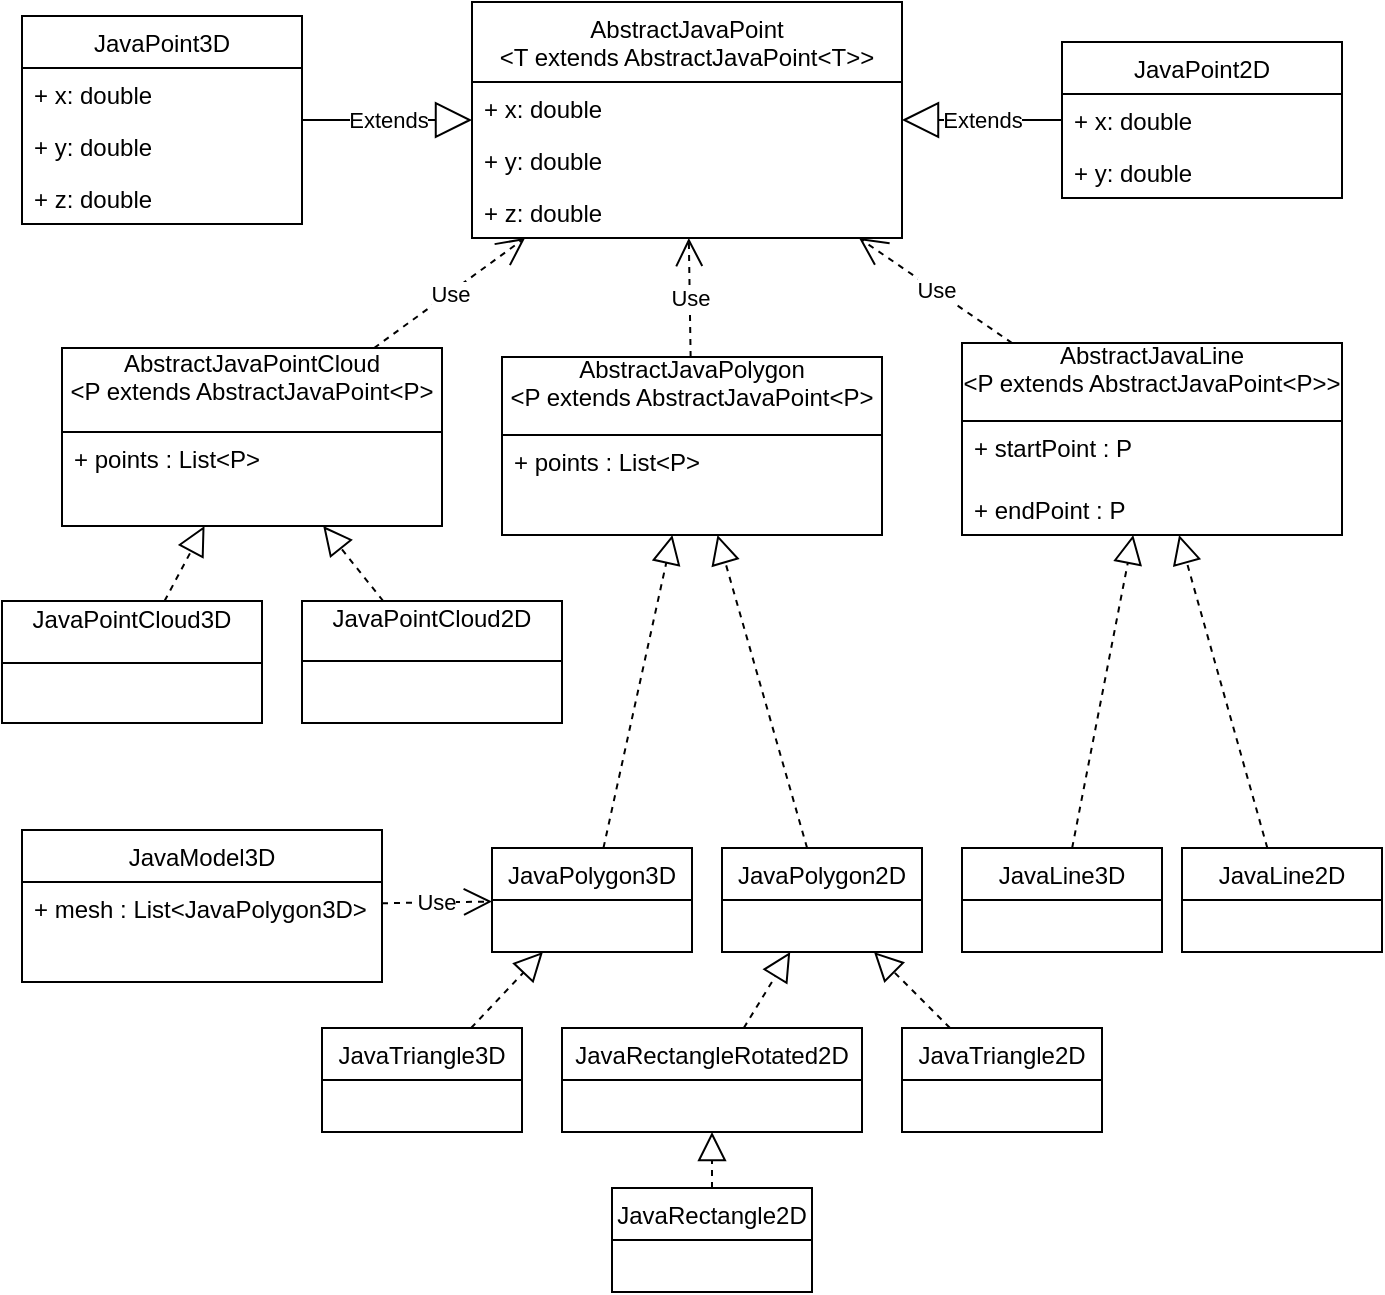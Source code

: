 <mxfile version="13.7.9" type="device"><diagram id="55q4anZN2KyROZTi-7EL" name="Page-1"><mxGraphModel dx="981" dy="673" grid="1" gridSize="10" guides="1" tooltips="1" connect="1" arrows="1" fold="1" page="1" pageScale="1" pageWidth="700" pageHeight="700" math="0" shadow="0"><root><mxCell id="0"/><mxCell id="1" parent="0"/><mxCell id="huUSggc-tlGq5fIlCQ5P-9" value="Extends" style="endArrow=block;endSize=16;endFill=0;html=1;" parent="1" source="huUSggc-tlGq5fIlCQ5P-5" target="huUSggc-tlGq5fIlCQ5P-1" edge="1"><mxGeometry width="160" relative="1" as="geometry"><mxPoint x="370" y="234" as="sourcePoint"/><mxPoint x="530" y="234" as="targetPoint"/></mxGeometry></mxCell><mxCell id="huUSggc-tlGq5fIlCQ5P-14" value="AbstractJavaPolygon&#10;&lt;P extends AbstractJavaPoint&lt;P&gt;&#10;" style="swimlane;fontStyle=0;childLayout=stackLayout;horizontal=1;startSize=39;fillColor=none;horizontalStack=0;resizeParent=1;resizeParentMax=0;resizeLast=0;collapsible=1;marginBottom=0;" parent="1" vertex="1"><mxGeometry x="250" y="224.5" width="190" height="89" as="geometry"/></mxCell><mxCell id="huUSggc-tlGq5fIlCQ5P-15" value="+ points : List&lt;P&gt;" style="text;strokeColor=none;fillColor=none;align=left;verticalAlign=top;spacingLeft=4;spacingRight=4;overflow=hidden;rotatable=0;points=[[0,0.5],[1,0.5]];portConstraint=eastwest;" parent="huUSggc-tlGq5fIlCQ5P-14" vertex="1"><mxGeometry y="39" width="190" height="50" as="geometry"/></mxCell><mxCell id="huUSggc-tlGq5fIlCQ5P-18" value="AbstractJavaLine&#10;&lt;P extends AbstractJavaPoint&lt;P&gt;&gt;&#10;" style="swimlane;fontStyle=0;childLayout=stackLayout;horizontal=1;startSize=39;fillColor=none;horizontalStack=0;resizeParent=1;resizeParentMax=0;resizeLast=0;collapsible=1;marginBottom=0;" parent="1" vertex="1"><mxGeometry x="480" y="217.5" width="190" height="96" as="geometry"/></mxCell><mxCell id="huUSggc-tlGq5fIlCQ5P-19" value="+ startPoint : P&#10;" style="text;strokeColor=none;fillColor=none;align=left;verticalAlign=top;spacingLeft=4;spacingRight=4;overflow=hidden;rotatable=0;points=[[0,0.5],[1,0.5]];portConstraint=eastwest;" parent="huUSggc-tlGq5fIlCQ5P-18" vertex="1"><mxGeometry y="39" width="190" height="31" as="geometry"/></mxCell><mxCell id="huUSggc-tlGq5fIlCQ5P-21" value="+ endPoint : P" style="text;strokeColor=none;fillColor=none;align=left;verticalAlign=top;spacingLeft=4;spacingRight=4;overflow=hidden;rotatable=0;points=[[0,0.5],[1,0.5]];portConstraint=eastwest;" parent="huUSggc-tlGq5fIlCQ5P-18" vertex="1"><mxGeometry y="70" width="190" height="26" as="geometry"/></mxCell><mxCell id="huUSggc-tlGq5fIlCQ5P-24" value="Use" style="endArrow=open;endSize=12;dashed=1;html=1;" parent="1" source="huUSggc-tlGq5fIlCQ5P-14" target="huUSggc-tlGq5fIlCQ5P-1" edge="1"><mxGeometry width="160" relative="1" as="geometry"><mxPoint x="180" y="420" as="sourcePoint"/><mxPoint x="340" y="420" as="targetPoint"/></mxGeometry></mxCell><mxCell id="huUSggc-tlGq5fIlCQ5P-25" value="Use" style="endArrow=open;endSize=12;dashed=1;html=1;" parent="1" source="huUSggc-tlGq5fIlCQ5P-18" target="huUSggc-tlGq5fIlCQ5P-1" edge="1"><mxGeometry width="160" relative="1" as="geometry"><mxPoint x="330" y="350" as="sourcePoint"/><mxPoint x="490" y="350" as="targetPoint"/></mxGeometry></mxCell><mxCell id="huUSggc-tlGq5fIlCQ5P-26" value="JavaTriangle3D" style="swimlane;fontStyle=0;childLayout=stackLayout;horizontal=1;startSize=26;fillColor=none;horizontalStack=0;resizeParent=1;resizeParentMax=0;resizeLast=0;collapsible=1;marginBottom=0;" parent="1" vertex="1"><mxGeometry x="160" y="560" width="100" height="52" as="geometry"/></mxCell><mxCell id="huUSggc-tlGq5fIlCQ5P-30" value="JavaTriangle2D" style="swimlane;fontStyle=0;childLayout=stackLayout;horizontal=1;startSize=26;fillColor=none;horizontalStack=0;resizeParent=1;resizeParentMax=0;resizeLast=0;collapsible=1;marginBottom=0;" parent="1" vertex="1"><mxGeometry x="450" y="560" width="100" height="52" as="geometry"/></mxCell><mxCell id="huUSggc-tlGq5fIlCQ5P-31" value="JavaPolygon3D" style="swimlane;fontStyle=0;childLayout=stackLayout;horizontal=1;startSize=26;fillColor=none;horizontalStack=0;resizeParent=1;resizeParentMax=0;resizeLast=0;collapsible=1;marginBottom=0;" parent="1" vertex="1"><mxGeometry x="245" y="470" width="100" height="52" as="geometry"/></mxCell><mxCell id="huUSggc-tlGq5fIlCQ5P-32" value="JavaPolygon2D" style="swimlane;fontStyle=0;childLayout=stackLayout;horizontal=1;startSize=26;fillColor=none;horizontalStack=0;resizeParent=1;resizeParentMax=0;resizeLast=0;collapsible=1;marginBottom=0;" parent="1" vertex="1"><mxGeometry x="360" y="470" width="100" height="52" as="geometry"/></mxCell><mxCell id="huUSggc-tlGq5fIlCQ5P-33" value="JavaLine3D" style="swimlane;fontStyle=0;childLayout=stackLayout;horizontal=1;startSize=26;fillColor=none;horizontalStack=0;resizeParent=1;resizeParentMax=0;resizeLast=0;collapsible=1;marginBottom=0;" parent="1" vertex="1"><mxGeometry x="480" y="470" width="100" height="52" as="geometry"/></mxCell><mxCell id="huUSggc-tlGq5fIlCQ5P-34" value="JavaLine2D" style="swimlane;fontStyle=0;childLayout=stackLayout;horizontal=1;startSize=26;fillColor=none;horizontalStack=0;resizeParent=1;resizeParentMax=0;resizeLast=0;collapsible=1;marginBottom=0;" parent="1" vertex="1"><mxGeometry x="590" y="470" width="100" height="52" as="geometry"/></mxCell><mxCell id="huUSggc-tlGq5fIlCQ5P-36" value="" style="endArrow=block;dashed=1;endFill=0;endSize=12;html=1;" parent="1" source="huUSggc-tlGq5fIlCQ5P-26" target="huUSggc-tlGq5fIlCQ5P-31" edge="1"><mxGeometry width="160" relative="1" as="geometry"><mxPoint x="30" y="738.5" as="sourcePoint"/><mxPoint x="104.253" y="560" as="targetPoint"/></mxGeometry></mxCell><mxCell id="huUSggc-tlGq5fIlCQ5P-37" value="" style="endArrow=block;dashed=1;endFill=0;endSize=12;html=1;" parent="1" source="huUSggc-tlGq5fIlCQ5P-30" target="huUSggc-tlGq5fIlCQ5P-32" edge="1"><mxGeometry width="160" relative="1" as="geometry"><mxPoint x="110" y="788.5" as="sourcePoint"/><mxPoint x="155.747" y="560" as="targetPoint"/></mxGeometry></mxCell><mxCell id="huUSggc-tlGq5fIlCQ5P-38" value="" style="endArrow=block;dashed=1;endFill=0;endSize=12;html=1;" parent="1" source="huUSggc-tlGq5fIlCQ5P-31" target="huUSggc-tlGq5fIlCQ5P-14" edge="1"><mxGeometry width="160" relative="1" as="geometry"><mxPoint x="120" y="520" as="sourcePoint"/><mxPoint x="280" y="520" as="targetPoint"/></mxGeometry></mxCell><mxCell id="huUSggc-tlGq5fIlCQ5P-39" value="" style="endArrow=block;dashed=1;endFill=0;endSize=12;html=1;" parent="1" source="huUSggc-tlGq5fIlCQ5P-32" target="huUSggc-tlGq5fIlCQ5P-14" edge="1"><mxGeometry width="160" relative="1" as="geometry"><mxPoint x="210" y="540" as="sourcePoint"/><mxPoint x="370" y="540" as="targetPoint"/></mxGeometry></mxCell><mxCell id="huUSggc-tlGq5fIlCQ5P-40" value="" style="endArrow=block;dashed=1;endFill=0;endSize=12;html=1;" parent="1" source="huUSggc-tlGq5fIlCQ5P-33" target="huUSggc-tlGq5fIlCQ5P-18" edge="1"><mxGeometry width="160" relative="1" as="geometry"><mxPoint x="350" y="500" as="sourcePoint"/><mxPoint x="510" y="500" as="targetPoint"/></mxGeometry></mxCell><mxCell id="huUSggc-tlGq5fIlCQ5P-41" value="" style="endArrow=block;dashed=1;endFill=0;endSize=12;html=1;" parent="1" source="huUSggc-tlGq5fIlCQ5P-34" target="huUSggc-tlGq5fIlCQ5P-18" edge="1"><mxGeometry width="160" relative="1" as="geometry"><mxPoint x="40" y="510" as="sourcePoint"/><mxPoint x="200" y="510" as="targetPoint"/></mxGeometry></mxCell><mxCell id="vRQUO3kqxM2FM29IEVOn-4" value="JavaRectangleRotated2D" style="swimlane;fontStyle=0;childLayout=stackLayout;horizontal=1;startSize=26;fillColor=none;horizontalStack=0;resizeParent=1;resizeParentMax=0;resizeLast=0;collapsible=1;marginBottom=0;" parent="1" vertex="1"><mxGeometry x="280" y="560" width="150" height="52" as="geometry"/></mxCell><mxCell id="vRQUO3kqxM2FM29IEVOn-6" value="" style="endArrow=block;dashed=1;endFill=0;endSize=12;html=1;" parent="1" source="vRQUO3kqxM2FM29IEVOn-4" target="huUSggc-tlGq5fIlCQ5P-32" edge="1"><mxGeometry width="160" relative="1" as="geometry"><mxPoint x="350" y="640" as="sourcePoint"/><mxPoint x="510" y="640" as="targetPoint"/></mxGeometry></mxCell><mxCell id="vRQUO3kqxM2FM29IEVOn-7" value="JavaRectangle2D" style="swimlane;fontStyle=0;childLayout=stackLayout;horizontal=1;startSize=26;fillColor=none;horizontalStack=0;resizeParent=1;resizeParentMax=0;resizeLast=0;collapsible=1;marginBottom=0;" parent="1" vertex="1"><mxGeometry x="305" y="640" width="100" height="52" as="geometry"/></mxCell><mxCell id="vRQUO3kqxM2FM29IEVOn-8" value="" style="endArrow=block;dashed=1;endFill=0;endSize=12;html=1;" parent="1" source="vRQUO3kqxM2FM29IEVOn-7" target="vRQUO3kqxM2FM29IEVOn-4" edge="1"><mxGeometry width="160" relative="1" as="geometry"><mxPoint x="540" y="670" as="sourcePoint"/><mxPoint x="700" y="670" as="targetPoint"/></mxGeometry></mxCell><mxCell id="vRQUO3kqxM2FM29IEVOn-9" value="JavaModel3D" style="swimlane;fontStyle=0;childLayout=stackLayout;horizontal=1;startSize=26;fillColor=none;horizontalStack=0;resizeParent=1;resizeParentMax=0;resizeLast=0;collapsible=1;marginBottom=0;" parent="1" vertex="1"><mxGeometry x="10" y="461" width="180" height="76" as="geometry"/></mxCell><mxCell id="vRQUO3kqxM2FM29IEVOn-13" value="+ mesh : List&lt;JavaPolygon3D&gt;" style="text;strokeColor=none;fillColor=none;align=left;verticalAlign=top;spacingLeft=4;spacingRight=4;overflow=hidden;rotatable=0;points=[[0,0.5],[1,0.5]];portConstraint=eastwest;" parent="vRQUO3kqxM2FM29IEVOn-9" vertex="1"><mxGeometry y="26" width="180" height="50" as="geometry"/></mxCell><mxCell id="vRQUO3kqxM2FM29IEVOn-10" value="Use" style="endArrow=open;endSize=12;dashed=1;html=1;" parent="1" source="vRQUO3kqxM2FM29IEVOn-9" target="huUSggc-tlGq5fIlCQ5P-31" edge="1"><mxGeometry width="160" relative="1" as="geometry"><mxPoint x="329.064" y="334.5" as="sourcePoint"/><mxPoint x="290.307" y="268" as="targetPoint"/></mxGeometry></mxCell><mxCell id="vRQUO3kqxM2FM29IEVOn-15" value="AbstractJavaPointCloud&#10;&lt;P extends AbstractJavaPoint&lt;P&gt;&#10;" style="swimlane;fontStyle=0;childLayout=stackLayout;horizontal=1;startSize=42;fillColor=none;horizontalStack=0;resizeParent=1;resizeParentMax=0;resizeLast=0;collapsible=1;marginBottom=0;" parent="1" vertex="1"><mxGeometry x="30" y="220" width="190" height="89" as="geometry"/></mxCell><mxCell id="vRQUO3kqxM2FM29IEVOn-16" value="+ points : List&lt;P&gt;" style="text;strokeColor=none;fillColor=none;align=left;verticalAlign=top;spacingLeft=4;spacingRight=4;overflow=hidden;rotatable=0;points=[[0,0.5],[1,0.5]];portConstraint=eastwest;" parent="vRQUO3kqxM2FM29IEVOn-15" vertex="1"><mxGeometry y="42" width="190" height="47" as="geometry"/></mxCell><mxCell id="vRQUO3kqxM2FM29IEVOn-18" value="Use" style="endArrow=open;endSize=12;dashed=1;html=1;" parent="1" source="vRQUO3kqxM2FM29IEVOn-15" target="huUSggc-tlGq5fIlCQ5P-1" edge="1"><mxGeometry width="160" relative="1" as="geometry"><mxPoint x="50" y="170" as="sourcePoint"/><mxPoint x="210" y="170" as="targetPoint"/></mxGeometry></mxCell><mxCell id="b46_t3FeHLk1u6btxQsO-1" value="JavaPointCloud3D&#10;" style="swimlane;fontStyle=0;childLayout=stackLayout;horizontal=1;startSize=31;fillColor=none;horizontalStack=0;resizeParent=1;resizeParentMax=0;resizeLast=0;collapsible=1;marginBottom=0;" parent="1" vertex="1"><mxGeometry y="346.5" width="130" height="61" as="geometry"/></mxCell><mxCell id="b46_t3FeHLk1u6btxQsO-3" value="JavaPointCloud2D&#10;" style="swimlane;fontStyle=0;childLayout=stackLayout;horizontal=1;startSize=30;fillColor=none;horizontalStack=0;resizeParent=1;resizeParentMax=0;resizeLast=0;collapsible=1;marginBottom=0;" parent="1" vertex="1"><mxGeometry x="150" y="346.5" width="130" height="61" as="geometry"/></mxCell><mxCell id="b46_t3FeHLk1u6btxQsO-4" value="" style="endArrow=block;dashed=1;endFill=0;endSize=12;html=1;" parent="1" source="b46_t3FeHLk1u6btxQsO-1" target="vRQUO3kqxM2FM29IEVOn-15" edge="1"><mxGeometry width="160" relative="1" as="geometry"><mxPoint x="311.599" y="450" as="sourcePoint"/><mxPoint x="343.706" y="323.5" as="targetPoint"/></mxGeometry></mxCell><mxCell id="b46_t3FeHLk1u6btxQsO-5" value="" style="endArrow=block;dashed=1;endFill=0;endSize=12;html=1;" parent="1" source="b46_t3FeHLk1u6btxQsO-3" target="vRQUO3kqxM2FM29IEVOn-15" edge="1"><mxGeometry width="160" relative="1" as="geometry"><mxPoint x="89.911" y="356.5" as="sourcePoint"/><mxPoint x="108.244" y="319" as="targetPoint"/></mxGeometry></mxCell><mxCell id="Z5VSxaIY7Bs-S2_C-tQk-5" value="Extends" style="endArrow=block;endSize=16;endFill=0;html=1;" edge="1" parent="1" source="Z5VSxaIY7Bs-S2_C-tQk-1" target="huUSggc-tlGq5fIlCQ5P-1"><mxGeometry width="160" relative="1" as="geometry"><mxPoint x="130" as="sourcePoint"/><mxPoint x="290" as="targetPoint"/></mxGeometry></mxCell><mxCell id="Z5VSxaIY7Bs-S2_C-tQk-1" value="JavaPoint3D" style="swimlane;fontStyle=0;childLayout=stackLayout;horizontal=1;startSize=26;fillColor=none;horizontalStack=0;resizeParent=1;resizeParentMax=0;resizeLast=0;collapsible=1;marginBottom=0;" vertex="1" parent="1"><mxGeometry x="10" y="54" width="140" height="104" as="geometry"/></mxCell><mxCell id="Z5VSxaIY7Bs-S2_C-tQk-2" value="+ x: double" style="text;strokeColor=none;fillColor=none;align=left;verticalAlign=top;spacingLeft=4;spacingRight=4;overflow=hidden;rotatable=0;points=[[0,0.5],[1,0.5]];portConstraint=eastwest;" vertex="1" parent="Z5VSxaIY7Bs-S2_C-tQk-1"><mxGeometry y="26" width="140" height="26" as="geometry"/></mxCell><mxCell id="Z5VSxaIY7Bs-S2_C-tQk-3" value="+ y: double" style="text;strokeColor=none;fillColor=none;align=left;verticalAlign=top;spacingLeft=4;spacingRight=4;overflow=hidden;rotatable=0;points=[[0,0.5],[1,0.5]];portConstraint=eastwest;" vertex="1" parent="Z5VSxaIY7Bs-S2_C-tQk-1"><mxGeometry y="52" width="140" height="26" as="geometry"/></mxCell><mxCell id="Z5VSxaIY7Bs-S2_C-tQk-6" value="+ z: double" style="text;strokeColor=none;fillColor=none;align=left;verticalAlign=top;spacingLeft=4;spacingRight=4;overflow=hidden;rotatable=0;points=[[0,0.5],[1,0.5]];portConstraint=eastwest;" vertex="1" parent="Z5VSxaIY7Bs-S2_C-tQk-1"><mxGeometry y="78" width="140" height="26" as="geometry"/></mxCell><mxCell id="huUSggc-tlGq5fIlCQ5P-5" value="JavaPoint2D" style="swimlane;fontStyle=0;childLayout=stackLayout;horizontal=1;startSize=26;fillColor=none;horizontalStack=0;resizeParent=1;resizeParentMax=0;resizeLast=0;collapsible=1;marginBottom=0;" parent="1" vertex="1"><mxGeometry x="530" y="67" width="140" height="78" as="geometry"/></mxCell><mxCell id="huUSggc-tlGq5fIlCQ5P-6" value="+ x: double" style="text;strokeColor=none;fillColor=none;align=left;verticalAlign=top;spacingLeft=4;spacingRight=4;overflow=hidden;rotatable=0;points=[[0,0.5],[1,0.5]];portConstraint=eastwest;" parent="huUSggc-tlGq5fIlCQ5P-5" vertex="1"><mxGeometry y="26" width="140" height="26" as="geometry"/></mxCell><mxCell id="huUSggc-tlGq5fIlCQ5P-7" value="+ y: double" style="text;strokeColor=none;fillColor=none;align=left;verticalAlign=top;spacingLeft=4;spacingRight=4;overflow=hidden;rotatable=0;points=[[0,0.5],[1,0.5]];portConstraint=eastwest;" parent="huUSggc-tlGq5fIlCQ5P-5" vertex="1"><mxGeometry y="52" width="140" height="26" as="geometry"/></mxCell><mxCell id="huUSggc-tlGq5fIlCQ5P-1" value="AbstractJavaPoint&#10;&lt;T extends AbstractJavaPoint&lt;T&gt;&gt;" style="swimlane;fontStyle=0;childLayout=stackLayout;horizontal=1;startSize=40;fillColor=none;horizontalStack=0;resizeParent=1;resizeParentMax=0;resizeLast=0;collapsible=1;marginBottom=0;" parent="1" vertex="1"><mxGeometry x="235" y="47" width="215" height="118" as="geometry"/></mxCell><mxCell id="huUSggc-tlGq5fIlCQ5P-2" value="+ x: double" style="text;strokeColor=none;fillColor=none;align=left;verticalAlign=top;spacingLeft=4;spacingRight=4;overflow=hidden;rotatable=0;points=[[0,0.5],[1,0.5]];portConstraint=eastwest;" parent="huUSggc-tlGq5fIlCQ5P-1" vertex="1"><mxGeometry y="40" width="215" height="26" as="geometry"/></mxCell><mxCell id="huUSggc-tlGq5fIlCQ5P-3" value="+ y: double" style="text;strokeColor=none;fillColor=none;align=left;verticalAlign=top;spacingLeft=4;spacingRight=4;overflow=hidden;rotatable=0;points=[[0,0.5],[1,0.5]];portConstraint=eastwest;" parent="huUSggc-tlGq5fIlCQ5P-1" vertex="1"><mxGeometry y="66" width="215" height="26" as="geometry"/></mxCell><mxCell id="huUSggc-tlGq5fIlCQ5P-4" value="+ z: double" style="text;strokeColor=none;fillColor=none;align=left;verticalAlign=top;spacingLeft=4;spacingRight=4;overflow=hidden;rotatable=0;points=[[0,0.5],[1,0.5]];portConstraint=eastwest;" parent="huUSggc-tlGq5fIlCQ5P-1" vertex="1"><mxGeometry y="92" width="215" height="26" as="geometry"/></mxCell></root></mxGraphModel></diagram></mxfile>